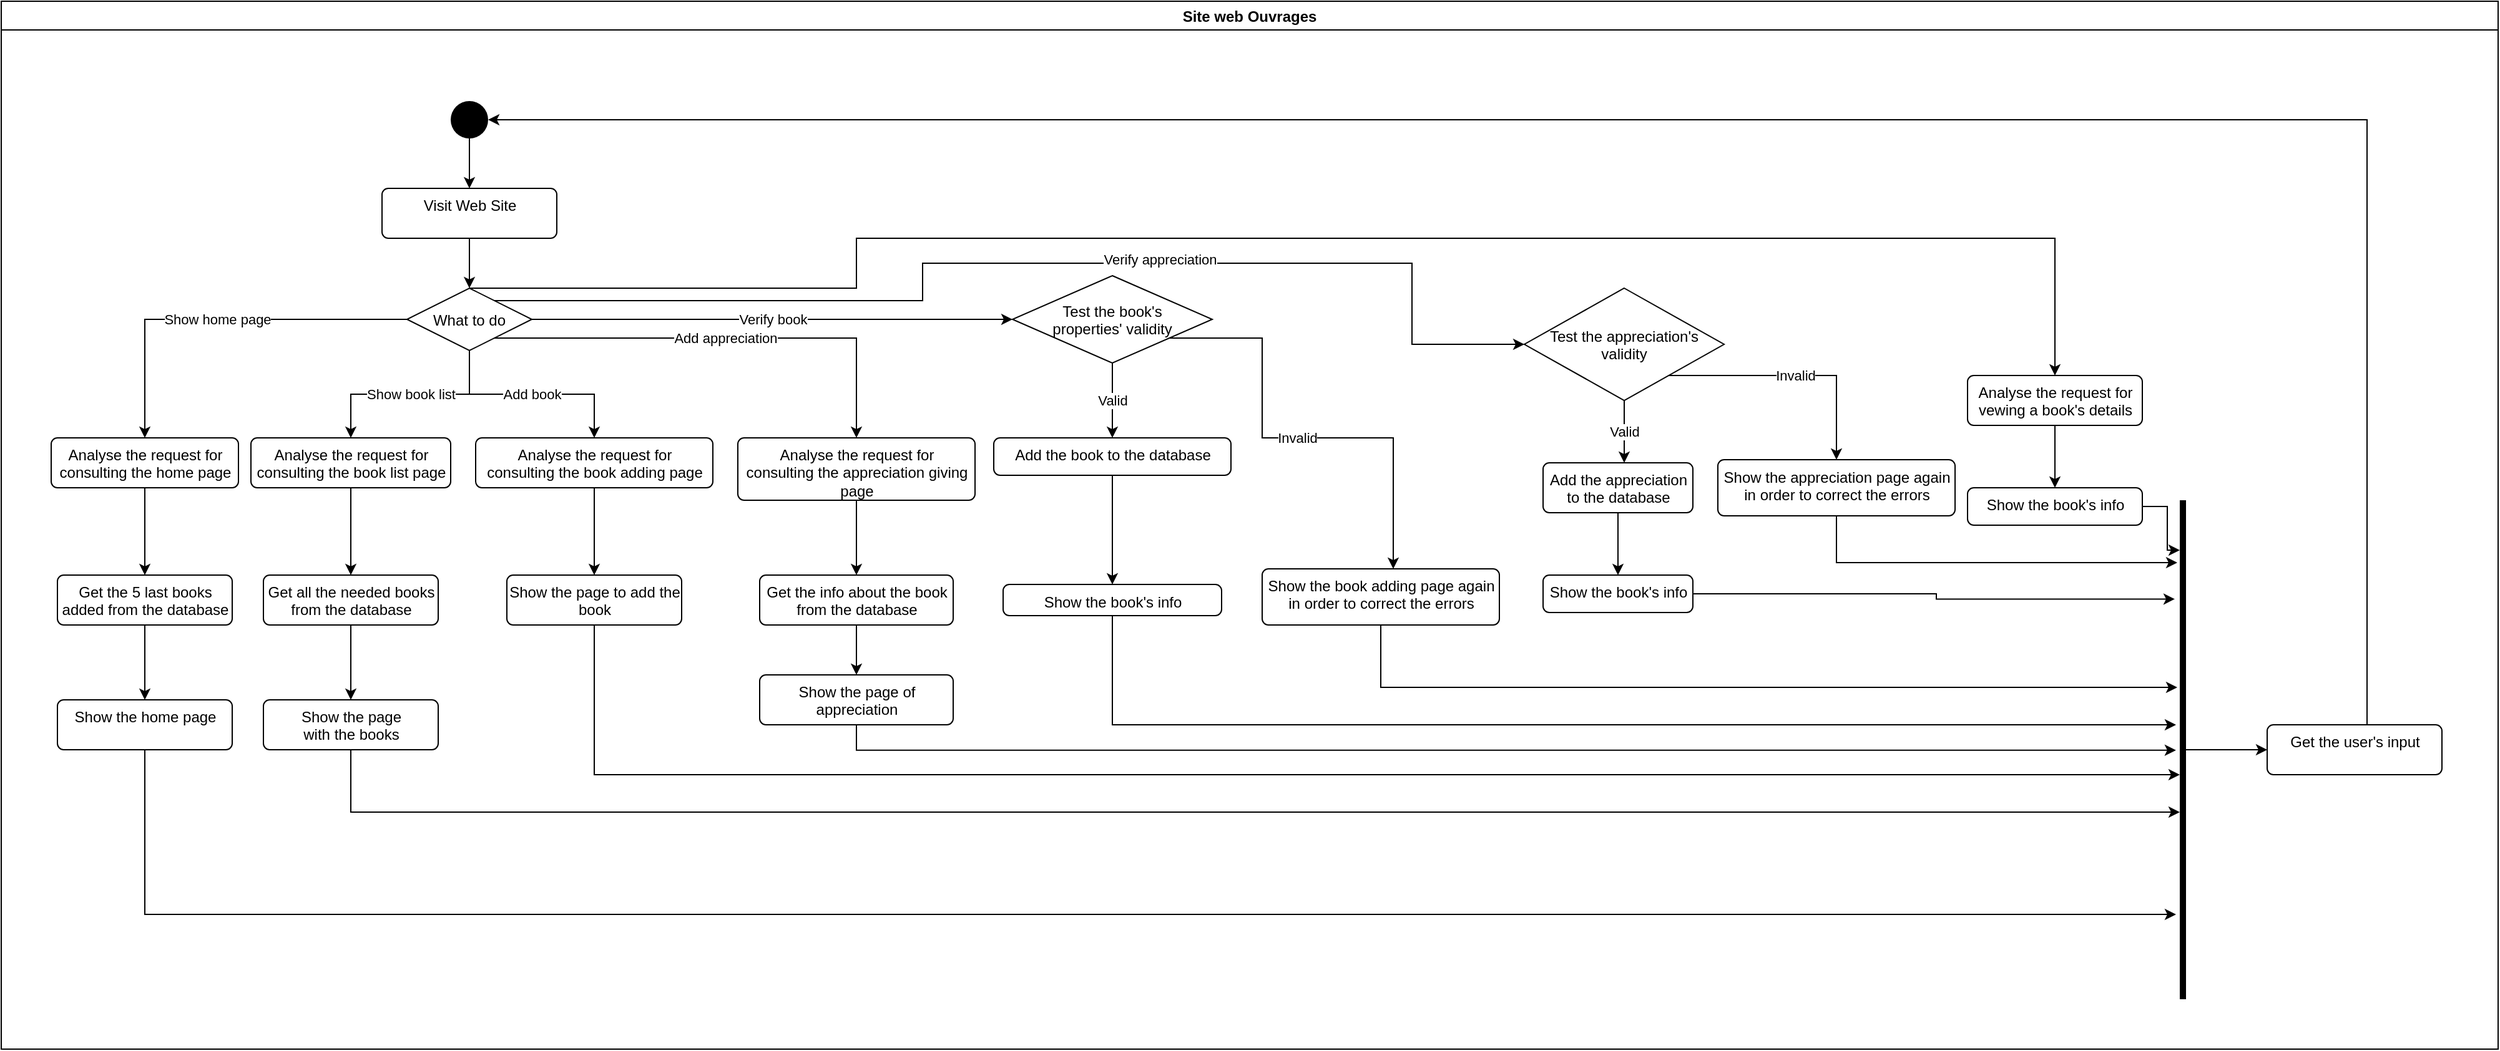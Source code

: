 <mxfile version="17.2.3"><diagram name="Page-1" id="0783ab3e-0a74-02c8-0abd-f7b4e66b4bec"><mxGraphModel dx="4063" dy="2229" grid="1" gridSize="10" guides="1" tooltips="1" connect="1" arrows="1" fold="1" page="1" pageScale="1" pageWidth="850" pageHeight="1100" background="none" math="0" shadow="0"><root><mxCell id="0"/><mxCell id="1" parent="0"/><mxCell id="Y2qN9lBZlda7pWyWXrIT-1" value="Site web Ouvrages" style="swimlane;" parent="1" vertex="1"><mxGeometry x="40" y="80" width="2000" height="840" as="geometry"/></mxCell><mxCell id="Y2qN9lBZlda7pWyWXrIT-5" style="edgeStyle=orthogonalEdgeStyle;rounded=0;orthogonalLoop=1;jettySize=auto;html=1;" parent="Y2qN9lBZlda7pWyWXrIT-1" source="Y2qN9lBZlda7pWyWXrIT-2" target="Y2qN9lBZlda7pWyWXrIT-3" edge="1"><mxGeometry relative="1" as="geometry"/></mxCell><mxCell id="Y2qN9lBZlda7pWyWXrIT-2" value="" style="ellipse;fillColor=#000000;strokeColor=none;" parent="Y2qN9lBZlda7pWyWXrIT-1" vertex="1"><mxGeometry x="360" y="80" width="30" height="30" as="geometry"/></mxCell><mxCell id="Y2qN9lBZlda7pWyWXrIT-6" style="edgeStyle=orthogonalEdgeStyle;rounded=0;orthogonalLoop=1;jettySize=auto;html=1;" parent="Y2qN9lBZlda7pWyWXrIT-1" source="Y2qN9lBZlda7pWyWXrIT-3" target="Y2qN9lBZlda7pWyWXrIT-4" edge="1"><mxGeometry relative="1" as="geometry"/></mxCell><mxCell id="Y2qN9lBZlda7pWyWXrIT-3" value="Visit Web Site" style="html=1;align=center;verticalAlign=top;rounded=1;absoluteArcSize=1;arcSize=10;dashed=0;" parent="Y2qN9lBZlda7pWyWXrIT-1" vertex="1"><mxGeometry x="305" y="150" width="140" height="40" as="geometry"/></mxCell><mxCell id="Y2qN9lBZlda7pWyWXrIT-8" value="Show home page" style="edgeStyle=orthogonalEdgeStyle;rounded=0;orthogonalLoop=1;jettySize=auto;html=1;" parent="Y2qN9lBZlda7pWyWXrIT-1" source="Y2qN9lBZlda7pWyWXrIT-4" target="Y2qN9lBZlda7pWyWXrIT-7" edge="1"><mxGeometry relative="1" as="geometry"/></mxCell><mxCell id="Y2qN9lBZlda7pWyWXrIT-10" value="Show book list" style="edgeStyle=orthogonalEdgeStyle;rounded=0;orthogonalLoop=1;jettySize=auto;html=1;" parent="Y2qN9lBZlda7pWyWXrIT-1" source="Y2qN9lBZlda7pWyWXrIT-4" target="Y2qN9lBZlda7pWyWXrIT-9" edge="1"><mxGeometry relative="1" as="geometry"/></mxCell><mxCell id="Y2qN9lBZlda7pWyWXrIT-12" value="Add book" style="edgeStyle=orthogonalEdgeStyle;rounded=0;orthogonalLoop=1;jettySize=auto;html=1;" parent="Y2qN9lBZlda7pWyWXrIT-1" source="Y2qN9lBZlda7pWyWXrIT-4" target="Y2qN9lBZlda7pWyWXrIT-11" edge="1"><mxGeometry relative="1" as="geometry"/></mxCell><mxCell id="Y2qN9lBZlda7pWyWXrIT-14" value="Add appreciation" style="edgeStyle=orthogonalEdgeStyle;rounded=0;orthogonalLoop=1;jettySize=auto;html=1;" parent="Y2qN9lBZlda7pWyWXrIT-1" source="Y2qN9lBZlda7pWyWXrIT-4" target="Y2qN9lBZlda7pWyWXrIT-13" edge="1"><mxGeometry relative="1" as="geometry"><Array as="points"><mxPoint x="685" y="270"/></Array></mxGeometry></mxCell><mxCell id="Y2qN9lBZlda7pWyWXrIT-41" value="Verify book" style="edgeStyle=orthogonalEdgeStyle;rounded=0;orthogonalLoop=1;jettySize=auto;html=1;" parent="Y2qN9lBZlda7pWyWXrIT-1" source="Y2qN9lBZlda7pWyWXrIT-4" target="Y2qN9lBZlda7pWyWXrIT-40" edge="1"><mxGeometry relative="1" as="geometry"/></mxCell><mxCell id="Y2qN9lBZlda7pWyWXrIT-49" style="edgeStyle=orthogonalEdgeStyle;rounded=0;orthogonalLoop=1;jettySize=auto;html=1;" parent="Y2qN9lBZlda7pWyWXrIT-1" source="Y2qN9lBZlda7pWyWXrIT-4" target="Y2qN9lBZlda7pWyWXrIT-48" edge="1"><mxGeometry relative="1" as="geometry"><Array as="points"><mxPoint x="738" y="240"/><mxPoint x="738" y="210"/><mxPoint x="1130" y="210"/></Array></mxGeometry></mxCell><mxCell id="Y2qN9lBZlda7pWyWXrIT-50" value="Verify appreciation" style="edgeLabel;html=1;align=center;verticalAlign=middle;resizable=0;points=[];" parent="Y2qN9lBZlda7pWyWXrIT-49" vertex="1" connectable="0"><mxGeometry x="0.224" y="3" relative="1" as="geometry"><mxPoint as="offset"/></mxGeometry></mxCell><mxCell id="h2iPAN_SCLJ9JkX4iDoM-5" style="edgeStyle=orthogonalEdgeStyle;rounded=0;orthogonalLoop=1;jettySize=auto;html=1;" edge="1" parent="Y2qN9lBZlda7pWyWXrIT-1" source="Y2qN9lBZlda7pWyWXrIT-4" target="h2iPAN_SCLJ9JkX4iDoM-4"><mxGeometry relative="1" as="geometry"><Array as="points"><mxPoint x="685" y="230"/><mxPoint x="685" y="190"/><mxPoint x="1645" y="190"/></Array></mxGeometry></mxCell><mxCell id="Y2qN9lBZlda7pWyWXrIT-4" value="What to do" style="rhombus;" parent="Y2qN9lBZlda7pWyWXrIT-1" vertex="1"><mxGeometry x="325" y="230" width="100" height="50" as="geometry"/></mxCell><mxCell id="Y2qN9lBZlda7pWyWXrIT-16" style="edgeStyle=orthogonalEdgeStyle;rounded=0;orthogonalLoop=1;jettySize=auto;html=1;" parent="Y2qN9lBZlda7pWyWXrIT-1" source="Y2qN9lBZlda7pWyWXrIT-7" target="Y2qN9lBZlda7pWyWXrIT-15" edge="1"><mxGeometry relative="1" as="geometry"/></mxCell><mxCell id="Y2qN9lBZlda7pWyWXrIT-7" value="&lt;div&gt;Analyse the request for &lt;br&gt;&lt;/div&gt;&lt;div&gt;consulting the home page&lt;/div&gt;" style="html=1;align=center;verticalAlign=top;rounded=1;absoluteArcSize=1;arcSize=10;dashed=0;" parent="Y2qN9lBZlda7pWyWXrIT-1" vertex="1"><mxGeometry x="40" y="350" width="150" height="40" as="geometry"/></mxCell><mxCell id="Y2qN9lBZlda7pWyWXrIT-20" style="edgeStyle=orthogonalEdgeStyle;rounded=0;orthogonalLoop=1;jettySize=auto;html=1;" parent="Y2qN9lBZlda7pWyWXrIT-1" source="Y2qN9lBZlda7pWyWXrIT-9" target="Y2qN9lBZlda7pWyWXrIT-17" edge="1"><mxGeometry relative="1" as="geometry"/></mxCell><mxCell id="Y2qN9lBZlda7pWyWXrIT-9" value="&lt;div&gt;Analyse the request for &lt;br&gt;&lt;/div&gt;&lt;div&gt;consulting the book list page&lt;/div&gt;" style="html=1;align=center;verticalAlign=top;rounded=1;absoluteArcSize=1;arcSize=10;dashed=0;" parent="Y2qN9lBZlda7pWyWXrIT-1" vertex="1"><mxGeometry x="200" y="350" width="160" height="40" as="geometry"/></mxCell><mxCell id="Y2qN9lBZlda7pWyWXrIT-21" style="edgeStyle=orthogonalEdgeStyle;rounded=0;orthogonalLoop=1;jettySize=auto;html=1;" parent="Y2qN9lBZlda7pWyWXrIT-1" source="Y2qN9lBZlda7pWyWXrIT-11" target="Y2qN9lBZlda7pWyWXrIT-18" edge="1"><mxGeometry relative="1" as="geometry"><mxPoint x="475" y="480" as="targetPoint"/></mxGeometry></mxCell><mxCell id="Y2qN9lBZlda7pWyWXrIT-11" value="&lt;div&gt;Analyse the request for &lt;br&gt;&lt;/div&gt;&lt;div&gt;consulting the book adding page&lt;/div&gt;" style="html=1;align=center;verticalAlign=top;rounded=1;absoluteArcSize=1;arcSize=10;dashed=0;" parent="Y2qN9lBZlda7pWyWXrIT-1" vertex="1"><mxGeometry x="380" y="350" width="190" height="40" as="geometry"/></mxCell><mxCell id="Y2qN9lBZlda7pWyWXrIT-22" style="edgeStyle=orthogonalEdgeStyle;rounded=0;orthogonalLoop=1;jettySize=auto;html=1;" parent="Y2qN9lBZlda7pWyWXrIT-1" source="Y2qN9lBZlda7pWyWXrIT-13" target="Y2qN9lBZlda7pWyWXrIT-19" edge="1"><mxGeometry relative="1" as="geometry"/></mxCell><mxCell id="Y2qN9lBZlda7pWyWXrIT-13" value="&lt;div&gt;Analyse the request for &lt;br&gt;&lt;/div&gt;&lt;div&gt;consulting the appreciation giving&lt;br&gt;&lt;/div&gt;page " style="html=1;align=center;verticalAlign=top;rounded=1;absoluteArcSize=1;arcSize=10;dashed=0;" parent="Y2qN9lBZlda7pWyWXrIT-1" vertex="1"><mxGeometry x="590" y="350" width="190" height="50" as="geometry"/></mxCell><mxCell id="Y2qN9lBZlda7pWyWXrIT-31" style="edgeStyle=orthogonalEdgeStyle;rounded=0;orthogonalLoop=1;jettySize=auto;html=1;" parent="Y2qN9lBZlda7pWyWXrIT-1" source="Y2qN9lBZlda7pWyWXrIT-15" target="Y2qN9lBZlda7pWyWXrIT-30" edge="1"><mxGeometry relative="1" as="geometry"/></mxCell><mxCell id="Y2qN9lBZlda7pWyWXrIT-15" value="&lt;div&gt;Get the 5 last books &lt;br&gt;&lt;/div&gt;&lt;div&gt;added from the database&lt;br&gt;&lt;/div&gt;" style="html=1;align=center;verticalAlign=top;rounded=1;absoluteArcSize=1;arcSize=10;dashed=0;" parent="Y2qN9lBZlda7pWyWXrIT-1" vertex="1"><mxGeometry x="45" y="460" width="140" height="40" as="geometry"/></mxCell><mxCell id="Y2qN9lBZlda7pWyWXrIT-28" style="edgeStyle=orthogonalEdgeStyle;rounded=0;orthogonalLoop=1;jettySize=auto;html=1;" parent="Y2qN9lBZlda7pWyWXrIT-1" source="Y2qN9lBZlda7pWyWXrIT-17" target="Y2qN9lBZlda7pWyWXrIT-27" edge="1"><mxGeometry relative="1" as="geometry"/></mxCell><mxCell id="Y2qN9lBZlda7pWyWXrIT-17" value="&lt;div&gt;Get all the needed books&lt;/div&gt;&lt;div&gt;from the database&lt;br&gt;&lt;/div&gt;" style="html=1;align=center;verticalAlign=top;rounded=1;absoluteArcSize=1;arcSize=10;dashed=0;" parent="Y2qN9lBZlda7pWyWXrIT-1" vertex="1"><mxGeometry x="210" y="460" width="140" height="40" as="geometry"/></mxCell><mxCell id="Y2qN9lBZlda7pWyWXrIT-18" value="&lt;div&gt;Show the page to add the&lt;/div&gt;&lt;div&gt;book&lt;br&gt;&lt;/div&gt;" style="html=1;align=center;verticalAlign=top;rounded=1;absoluteArcSize=1;arcSize=10;dashed=0;" parent="Y2qN9lBZlda7pWyWXrIT-1" vertex="1"><mxGeometry x="405" y="460" width="140" height="40" as="geometry"/></mxCell><mxCell id="Y2qN9lBZlda7pWyWXrIT-34" style="edgeStyle=orthogonalEdgeStyle;rounded=0;orthogonalLoop=1;jettySize=auto;html=1;" parent="Y2qN9lBZlda7pWyWXrIT-1" source="Y2qN9lBZlda7pWyWXrIT-19" target="Y2qN9lBZlda7pWyWXrIT-33" edge="1"><mxGeometry relative="1" as="geometry"/></mxCell><mxCell id="Y2qN9lBZlda7pWyWXrIT-19" value="&lt;div&gt;Get the info about the book &lt;br&gt;&lt;/div&gt;&lt;div&gt;from the database&lt;/div&gt;" style="html=1;align=center;verticalAlign=top;rounded=1;absoluteArcSize=1;arcSize=10;dashed=0;" parent="Y2qN9lBZlda7pWyWXrIT-1" vertex="1"><mxGeometry x="607.5" y="460" width="155" height="40" as="geometry"/></mxCell><mxCell id="Y2qN9lBZlda7pWyWXrIT-27" value="&lt;div&gt;Show the page &lt;br&gt;&lt;/div&gt;&lt;div&gt;with the books&lt;br&gt;&lt;/div&gt;" style="html=1;align=center;verticalAlign=top;rounded=1;absoluteArcSize=1;arcSize=10;dashed=0;" parent="Y2qN9lBZlda7pWyWXrIT-1" vertex="1"><mxGeometry x="210" y="560" width="140" height="40" as="geometry"/></mxCell><mxCell id="Y2qN9lBZlda7pWyWXrIT-30" value="Show the home page" style="html=1;align=center;verticalAlign=top;rounded=1;absoluteArcSize=1;arcSize=10;dashed=0;" parent="Y2qN9lBZlda7pWyWXrIT-1" vertex="1"><mxGeometry x="45" y="560" width="140" height="40" as="geometry"/></mxCell><mxCell id="Y2qN9lBZlda7pWyWXrIT-33" value="&lt;div&gt;Show the page of &lt;br&gt;&lt;/div&gt;&lt;div&gt;appreciation&lt;br&gt;&lt;/div&gt;" style="html=1;align=center;verticalAlign=top;rounded=1;absoluteArcSize=1;arcSize=10;dashed=0;" parent="Y2qN9lBZlda7pWyWXrIT-1" vertex="1"><mxGeometry x="607.5" y="540" width="155" height="40" as="geometry"/></mxCell><mxCell id="Y2qN9lBZlda7pWyWXrIT-42" value="Invalid" style="edgeStyle=orthogonalEdgeStyle;rounded=0;orthogonalLoop=1;jettySize=auto;html=1;" parent="Y2qN9lBZlda7pWyWXrIT-1" source="Y2qN9lBZlda7pWyWXrIT-40" target="Y2qN9lBZlda7pWyWXrIT-52" edge="1"><mxGeometry relative="1" as="geometry"><Array as="points"><mxPoint x="1010" y="270"/><mxPoint x="1010" y="350"/><mxPoint x="1115" y="350"/></Array></mxGeometry></mxCell><mxCell id="Y2qN9lBZlda7pWyWXrIT-40" value="Test the book's &#xA;properties' validity" style="rhombus;" parent="Y2qN9lBZlda7pWyWXrIT-1" vertex="1"><mxGeometry x="810" y="220" width="160" height="70" as="geometry"/></mxCell><mxCell id="Y2qN9lBZlda7pWyWXrIT-57" style="edgeStyle=orthogonalEdgeStyle;rounded=0;orthogonalLoop=1;jettySize=auto;html=1;" parent="Y2qN9lBZlda7pWyWXrIT-1" source="Y2qN9lBZlda7pWyWXrIT-44" target="Y2qN9lBZlda7pWyWXrIT-56" edge="1"><mxGeometry relative="1" as="geometry"/></mxCell><mxCell id="Y2qN9lBZlda7pWyWXrIT-44" value="Add the book to the database" style="html=1;align=center;verticalAlign=top;rounded=1;absoluteArcSize=1;arcSize=10;dashed=0;" parent="Y2qN9lBZlda7pWyWXrIT-1" vertex="1"><mxGeometry x="795" y="350" width="190" height="30" as="geometry"/></mxCell><mxCell id="Y2qN9lBZlda7pWyWXrIT-43" value="Valid" style="edgeStyle=orthogonalEdgeStyle;rounded=0;orthogonalLoop=1;jettySize=auto;html=1;" parent="Y2qN9lBZlda7pWyWXrIT-1" source="Y2qN9lBZlda7pWyWXrIT-40" target="Y2qN9lBZlda7pWyWXrIT-44" edge="1"><mxGeometry relative="1" as="geometry"><mxPoint x="890" y="350" as="targetPoint"/></mxGeometry></mxCell><mxCell id="h2iPAN_SCLJ9JkX4iDoM-2" value="&lt;div&gt;Invalid&lt;/div&gt;" style="edgeStyle=orthogonalEdgeStyle;rounded=0;orthogonalLoop=1;jettySize=auto;html=1;" edge="1" parent="Y2qN9lBZlda7pWyWXrIT-1" source="Y2qN9lBZlda7pWyWXrIT-48" target="h2iPAN_SCLJ9JkX4iDoM-1"><mxGeometry relative="1" as="geometry"><Array as="points"><mxPoint x="1470" y="300"/></Array></mxGeometry></mxCell><mxCell id="Y2qN9lBZlda7pWyWXrIT-48" value="Test the appreciation's &#xA;validity" style="rhombus;" parent="Y2qN9lBZlda7pWyWXrIT-1" vertex="1"><mxGeometry x="1220" y="230" width="160" height="90" as="geometry"/></mxCell><mxCell id="Y2qN9lBZlda7pWyWXrIT-52" value="&lt;div&gt;Show the book adding page again&lt;/div&gt;&lt;div&gt;in order to correct the errors&lt;br&gt;&lt;/div&gt;" style="html=1;align=center;verticalAlign=top;rounded=1;absoluteArcSize=1;arcSize=10;dashed=0;" parent="Y2qN9lBZlda7pWyWXrIT-1" vertex="1"><mxGeometry x="1010" y="455" width="190" height="45" as="geometry"/></mxCell><mxCell id="Y2qN9lBZlda7pWyWXrIT-56" value="Show the book's info" style="html=1;align=center;verticalAlign=top;rounded=1;absoluteArcSize=1;arcSize=10;dashed=0;" parent="Y2qN9lBZlda7pWyWXrIT-1" vertex="1"><mxGeometry x="802.5" y="467.5" width="175" height="25" as="geometry"/></mxCell><mxCell id="Y2qN9lBZlda7pWyWXrIT-63" style="edgeStyle=orthogonalEdgeStyle;rounded=0;orthogonalLoop=1;jettySize=auto;html=1;" parent="Y2qN9lBZlda7pWyWXrIT-1" source="Y2qN9lBZlda7pWyWXrIT-61" target="Y2qN9lBZlda7pWyWXrIT-62" edge="1"><mxGeometry relative="1" as="geometry"><Array as="points"><mxPoint x="1295" y="430"/><mxPoint x="1295" y="430"/></Array></mxGeometry></mxCell><mxCell id="Y2qN9lBZlda7pWyWXrIT-61" value="&lt;div&gt;Add the appreciation &lt;br&gt;&lt;/div&gt;&lt;div&gt;to the database&lt;/div&gt;" style="html=1;align=center;verticalAlign=top;rounded=1;absoluteArcSize=1;arcSize=10;dashed=0;" parent="Y2qN9lBZlda7pWyWXrIT-1" vertex="1"><mxGeometry x="1235" y="370" width="120" height="40" as="geometry"/></mxCell><mxCell id="Y2qN9lBZlda7pWyWXrIT-60" value="Valid" style="edgeStyle=orthogonalEdgeStyle;rounded=0;orthogonalLoop=1;jettySize=auto;html=1;" parent="Y2qN9lBZlda7pWyWXrIT-1" source="Y2qN9lBZlda7pWyWXrIT-48" target="Y2qN9lBZlda7pWyWXrIT-61" edge="1"><mxGeometry relative="1" as="geometry"><mxPoint x="1300" y="390" as="targetPoint"/><Array as="points"><mxPoint x="1300" y="360"/><mxPoint x="1300" y="360"/></Array></mxGeometry></mxCell><mxCell id="Y2qN9lBZlda7pWyWXrIT-62" value="Show the book's info" style="html=1;align=center;verticalAlign=top;rounded=1;absoluteArcSize=1;arcSize=10;dashed=0;" parent="Y2qN9lBZlda7pWyWXrIT-1" vertex="1"><mxGeometry x="1235" y="460" width="120" height="30" as="geometry"/></mxCell><mxCell id="h2iPAN_SCLJ9JkX4iDoM-14" style="edgeStyle=orthogonalEdgeStyle;rounded=0;orthogonalLoop=1;jettySize=auto;html=1;" edge="1" parent="Y2qN9lBZlda7pWyWXrIT-1" source="Y2qN9lBZlda7pWyWXrIT-24" target="Y2qN9lBZlda7pWyWXrIT-53"><mxGeometry relative="1" as="geometry"/></mxCell><mxCell id="Y2qN9lBZlda7pWyWXrIT-24" value="" style="html=1;points=[];perimeter=orthogonalPerimeter;fillColor=#000000;strokeColor=none;" parent="Y2qN9lBZlda7pWyWXrIT-1" vertex="1"><mxGeometry x="1745" y="400" width="5" height="400" as="geometry"/></mxCell><mxCell id="Y2qN9lBZlda7pWyWXrIT-25" style="edgeStyle=orthogonalEdgeStyle;rounded=0;orthogonalLoop=1;jettySize=auto;html=1;" parent="Y2qN9lBZlda7pWyWXrIT-1" source="Y2qN9lBZlda7pWyWXrIT-18" target="Y2qN9lBZlda7pWyWXrIT-24" edge="1"><mxGeometry relative="1" as="geometry"><mxPoint x="1240" y="600" as="targetPoint"/><Array as="points"><mxPoint x="475" y="620"/></Array></mxGeometry></mxCell><mxCell id="Y2qN9lBZlda7pWyWXrIT-53" value="Get the user's input" style="html=1;align=center;verticalAlign=top;rounded=1;absoluteArcSize=1;arcSize=10;dashed=0;" parent="Y2qN9lBZlda7pWyWXrIT-1" vertex="1"><mxGeometry x="1815" y="580" width="140" height="40" as="geometry"/></mxCell><mxCell id="Y2qN9lBZlda7pWyWXrIT-32" style="edgeStyle=orthogonalEdgeStyle;rounded=0;orthogonalLoop=1;jettySize=auto;html=1;entryX=-0.6;entryY=0.83;entryDx=0;entryDy=0;entryPerimeter=0;" parent="Y2qN9lBZlda7pWyWXrIT-1" source="Y2qN9lBZlda7pWyWXrIT-30" target="Y2qN9lBZlda7pWyWXrIT-24" edge="1"><mxGeometry relative="1" as="geometry"><Array as="points"><mxPoint x="115" y="732"/></Array></mxGeometry></mxCell><mxCell id="Y2qN9lBZlda7pWyWXrIT-29" style="edgeStyle=orthogonalEdgeStyle;rounded=0;orthogonalLoop=1;jettySize=auto;html=1;entryX=0;entryY=0.625;entryDx=0;entryDy=0;entryPerimeter=0;" parent="Y2qN9lBZlda7pWyWXrIT-1" source="Y2qN9lBZlda7pWyWXrIT-27" target="Y2qN9lBZlda7pWyWXrIT-24" edge="1"><mxGeometry relative="1" as="geometry"><mxPoint x="1280" y="650" as="targetPoint"/><Array as="points"><mxPoint x="280" y="650"/></Array></mxGeometry></mxCell><mxCell id="Y2qN9lBZlda7pWyWXrIT-58" style="edgeStyle=orthogonalEdgeStyle;rounded=0;orthogonalLoop=1;jettySize=auto;html=1;entryX=-0.6;entryY=0.45;entryDx=0;entryDy=0;entryPerimeter=0;" parent="Y2qN9lBZlda7pWyWXrIT-1" source="Y2qN9lBZlda7pWyWXrIT-56" target="Y2qN9lBZlda7pWyWXrIT-24" edge="1"><mxGeometry relative="1" as="geometry"><mxPoint x="1810" y="570" as="targetPoint"/><Array as="points"><mxPoint x="890" y="580"/></Array></mxGeometry></mxCell><mxCell id="Y2qN9lBZlda7pWyWXrIT-59" style="edgeStyle=orthogonalEdgeStyle;rounded=0;orthogonalLoop=1;jettySize=auto;html=1;entryX=-0.4;entryY=0.375;entryDx=0;entryDy=0;entryPerimeter=0;" parent="Y2qN9lBZlda7pWyWXrIT-1" source="Y2qN9lBZlda7pWyWXrIT-52" target="Y2qN9lBZlda7pWyWXrIT-24" edge="1"><mxGeometry relative="1" as="geometry"><mxPoint x="1790" y="550" as="targetPoint"/><Array as="points"><mxPoint x="1105" y="550"/></Array></mxGeometry></mxCell><mxCell id="Y2qN9lBZlda7pWyWXrIT-64" style="edgeStyle=orthogonalEdgeStyle;rounded=0;orthogonalLoop=1;jettySize=auto;html=1;entryX=-0.8;entryY=0.198;entryDx=0;entryDy=0;entryPerimeter=0;" parent="Y2qN9lBZlda7pWyWXrIT-1" source="Y2qN9lBZlda7pWyWXrIT-62" target="Y2qN9lBZlda7pWyWXrIT-24" edge="1"><mxGeometry relative="1" as="geometry"/></mxCell><mxCell id="Y2qN9lBZlda7pWyWXrIT-55" style="edgeStyle=orthogonalEdgeStyle;rounded=0;orthogonalLoop=1;jettySize=auto;html=1;" parent="Y2qN9lBZlda7pWyWXrIT-1" source="Y2qN9lBZlda7pWyWXrIT-53" target="Y2qN9lBZlda7pWyWXrIT-2" edge="1"><mxGeometry relative="1" as="geometry"><mxPoint x="1860" y="150" as="targetPoint"/><Array as="points"><mxPoint x="1895" y="95"/></Array></mxGeometry></mxCell><mxCell id="Y2qN9lBZlda7pWyWXrIT-35" style="edgeStyle=orthogonalEdgeStyle;rounded=0;orthogonalLoop=1;jettySize=auto;html=1;entryX=-0.61;entryY=0.501;entryDx=0;entryDy=0;entryPerimeter=0;" parent="Y2qN9lBZlda7pWyWXrIT-1" source="Y2qN9lBZlda7pWyWXrIT-33" target="Y2qN9lBZlda7pWyWXrIT-24" edge="1"><mxGeometry relative="1" as="geometry"><mxPoint x="1555" y="600" as="targetPoint"/><Array as="points"><mxPoint x="685" y="600"/></Array></mxGeometry></mxCell><mxCell id="h2iPAN_SCLJ9JkX4iDoM-3" style="edgeStyle=orthogonalEdgeStyle;rounded=0;orthogonalLoop=1;jettySize=auto;html=1;entryX=-0.4;entryY=0.125;entryDx=0;entryDy=0;entryPerimeter=0;" edge="1" parent="Y2qN9lBZlda7pWyWXrIT-1" source="h2iPAN_SCLJ9JkX4iDoM-1" target="Y2qN9lBZlda7pWyWXrIT-24"><mxGeometry relative="1" as="geometry"><Array as="points"><mxPoint x="1470" y="450"/></Array></mxGeometry></mxCell><mxCell id="h2iPAN_SCLJ9JkX4iDoM-1" value="&lt;div&gt;Show the appreciation page again&lt;/div&gt;&lt;div&gt;in order to correct the errors&lt;br&gt;&lt;/div&gt;" style="html=1;align=center;verticalAlign=top;rounded=1;absoluteArcSize=1;arcSize=10;dashed=0;" vertex="1" parent="Y2qN9lBZlda7pWyWXrIT-1"><mxGeometry x="1375" y="367.5" width="190" height="45" as="geometry"/></mxCell><mxCell id="h2iPAN_SCLJ9JkX4iDoM-7" style="edgeStyle=orthogonalEdgeStyle;rounded=0;orthogonalLoop=1;jettySize=auto;html=1;" edge="1" parent="Y2qN9lBZlda7pWyWXrIT-1" source="h2iPAN_SCLJ9JkX4iDoM-4" target="h2iPAN_SCLJ9JkX4iDoM-6"><mxGeometry relative="1" as="geometry"/></mxCell><mxCell id="h2iPAN_SCLJ9JkX4iDoM-4" value="&lt;div&gt;Analyse the request for &lt;br&gt;&lt;/div&gt;&lt;div&gt;vewing a book's details&lt;/div&gt;" style="html=1;align=center;verticalAlign=top;rounded=1;absoluteArcSize=1;arcSize=10;dashed=0;" vertex="1" parent="Y2qN9lBZlda7pWyWXrIT-1"><mxGeometry x="1575" y="300" width="140" height="40" as="geometry"/></mxCell><mxCell id="h2iPAN_SCLJ9JkX4iDoM-12" style="edgeStyle=orthogonalEdgeStyle;rounded=0;orthogonalLoop=1;jettySize=auto;html=1;entryX=0;entryY=0.1;entryDx=0;entryDy=0;entryPerimeter=0;" edge="1" parent="Y2qN9lBZlda7pWyWXrIT-1" source="h2iPAN_SCLJ9JkX4iDoM-6" target="Y2qN9lBZlda7pWyWXrIT-24"><mxGeometry relative="1" as="geometry"/></mxCell><mxCell id="h2iPAN_SCLJ9JkX4iDoM-6" value="Show the book's info" style="html=1;align=center;verticalAlign=top;rounded=1;absoluteArcSize=1;arcSize=10;dashed=0;" vertex="1" parent="Y2qN9lBZlda7pWyWXrIT-1"><mxGeometry x="1575" y="390" width="140" height="30" as="geometry"/></mxCell></root></mxGraphModel></diagram></mxfile>
